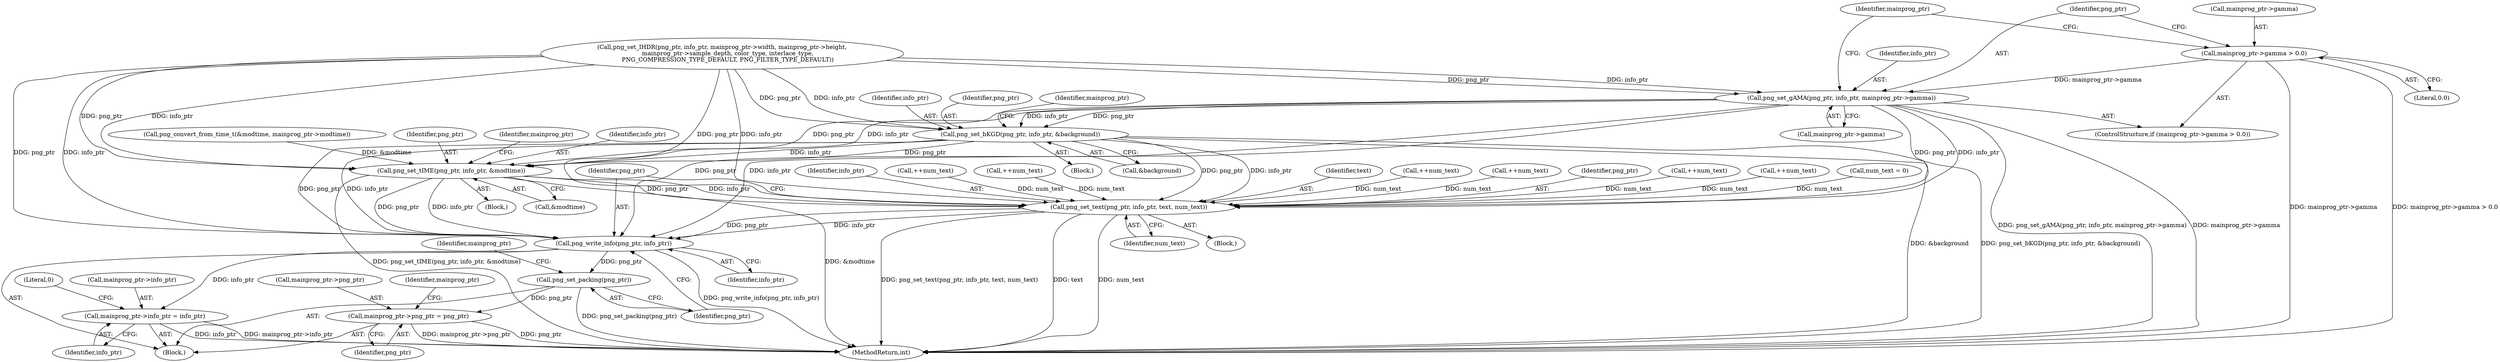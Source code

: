 digraph "0_Android_9d4853418ab2f754c2b63e091c29c5529b8b86ca_10@API" {
"1000234" [label="(Call,mainprog_ptr->gamma > 0.0)"];
"1000239" [label="(Call,png_set_gAMA(png_ptr, info_ptr, mainprog_ptr->gamma))"];
"1000272" [label="(Call,png_set_bKGD(png_ptr, info_ptr, &background))"];
"1000289" [label="(Call,png_set_tIME(png_ptr, info_ptr, &modtime))"];
"1000496" [label="(Call,png_set_text(png_ptr, info_ptr, text, num_text))"];
"1000501" [label="(Call,png_write_info(png_ptr, info_ptr))"];
"1000504" [label="(Call,png_set_packing(png_ptr))"];
"1000506" [label="(Call,mainprog_ptr->png_ptr = png_ptr)"];
"1000511" [label="(Call,mainprog_ptr->info_ptr = info_ptr)"];
"1000296" [label="(Identifier,mainprog_ptr)"];
"1000508" [label="(Identifier,mainprog_ptr)"];
"1000249" [label="(Block,)"];
"1000506" [label="(Call,mainprog_ptr->png_ptr = png_ptr)"];
"1000515" [label="(Identifier,info_ptr)"];
"1000499" [label="(Identifier,text)"];
"1000118" [label="(Block,)"];
"1000275" [label="(Call,&background)"];
"1000507" [label="(Call,mainprog_ptr->png_ptr)"];
"1000289" [label="(Call,png_set_tIME(png_ptr, info_ptr, &modtime))"];
"1000217" [label="(Call,png_set_IHDR(png_ptr, info_ptr, mainprog_ptr->width, mainprog_ptr->height,\n      mainprog_ptr->sample_depth, color_type, interlace_type,\n      PNG_COMPRESSION_TYPE_DEFAULT, PNG_FILTER_TYPE_DEFAULT))"];
"1000512" [label="(Call,mainprog_ptr->info_ptr)"];
"1000334" [label="(Call,++num_text)"];
"1000298" [label="(Block,)"];
"1000503" [label="(Identifier,info_ptr)"];
"1000235" [label="(Call,mainprog_ptr->gamma)"];
"1000233" [label="(ControlStructure,if (mainprog_ptr->gamma > 0.0))"];
"1000247" [label="(Identifier,mainprog_ptr)"];
"1000518" [label="(MethodReturn,int)"];
"1000430" [label="(Call,++num_text)"];
"1000241" [label="(Identifier,info_ptr)"];
"1000497" [label="(Identifier,png_ptr)"];
"1000274" [label="(Identifier,info_ptr)"];
"1000517" [label="(Literal,0)"];
"1000494" [label="(Call,++num_text)"];
"1000398" [label="(Call,++num_text)"];
"1000281" [label="(Block,)"];
"1000504" [label="(Call,png_set_packing(png_ptr))"];
"1000273" [label="(Identifier,png_ptr)"];
"1000292" [label="(Call,&modtime)"];
"1000511" [label="(Call,mainprog_ptr->info_ptr = info_ptr)"];
"1000510" [label="(Identifier,png_ptr)"];
"1000500" [label="(Identifier,num_text)"];
"1000301" [label="(Call,num_text = 0)"];
"1000239" [label="(Call,png_set_gAMA(png_ptr, info_ptr, mainprog_ptr->gamma))"];
"1000272" [label="(Call,png_set_bKGD(png_ptr, info_ptr, &background))"];
"1000242" [label="(Call,mainprog_ptr->gamma)"];
"1000238" [label="(Literal,0.0)"];
"1000279" [label="(Identifier,mainprog_ptr)"];
"1000513" [label="(Identifier,mainprog_ptr)"];
"1000234" [label="(Call,mainprog_ptr->gamma > 0.0)"];
"1000291" [label="(Identifier,info_ptr)"];
"1000505" [label="(Identifier,png_ptr)"];
"1000283" [label="(Call,png_convert_from_time_t(&modtime, mainprog_ptr->modtime))"];
"1000240" [label="(Identifier,png_ptr)"];
"1000290" [label="(Identifier,png_ptr)"];
"1000501" [label="(Call,png_write_info(png_ptr, info_ptr))"];
"1000498" [label="(Identifier,info_ptr)"];
"1000502" [label="(Identifier,png_ptr)"];
"1000462" [label="(Call,++num_text)"];
"1000496" [label="(Call,png_set_text(png_ptr, info_ptr, text, num_text))"];
"1000366" [label="(Call,++num_text)"];
"1000234" -> "1000233"  [label="AST: "];
"1000234" -> "1000238"  [label="CFG: "];
"1000235" -> "1000234"  [label="AST: "];
"1000238" -> "1000234"  [label="AST: "];
"1000240" -> "1000234"  [label="CFG: "];
"1000247" -> "1000234"  [label="CFG: "];
"1000234" -> "1000518"  [label="DDG: mainprog_ptr->gamma"];
"1000234" -> "1000518"  [label="DDG: mainprog_ptr->gamma > 0.0"];
"1000234" -> "1000239"  [label="DDG: mainprog_ptr->gamma"];
"1000239" -> "1000233"  [label="AST: "];
"1000239" -> "1000242"  [label="CFG: "];
"1000240" -> "1000239"  [label="AST: "];
"1000241" -> "1000239"  [label="AST: "];
"1000242" -> "1000239"  [label="AST: "];
"1000247" -> "1000239"  [label="CFG: "];
"1000239" -> "1000518"  [label="DDG: png_set_gAMA(png_ptr, info_ptr, mainprog_ptr->gamma)"];
"1000239" -> "1000518"  [label="DDG: mainprog_ptr->gamma"];
"1000217" -> "1000239"  [label="DDG: png_ptr"];
"1000217" -> "1000239"  [label="DDG: info_ptr"];
"1000239" -> "1000272"  [label="DDG: png_ptr"];
"1000239" -> "1000272"  [label="DDG: info_ptr"];
"1000239" -> "1000289"  [label="DDG: png_ptr"];
"1000239" -> "1000289"  [label="DDG: info_ptr"];
"1000239" -> "1000496"  [label="DDG: png_ptr"];
"1000239" -> "1000496"  [label="DDG: info_ptr"];
"1000239" -> "1000501"  [label="DDG: png_ptr"];
"1000239" -> "1000501"  [label="DDG: info_ptr"];
"1000272" -> "1000249"  [label="AST: "];
"1000272" -> "1000275"  [label="CFG: "];
"1000273" -> "1000272"  [label="AST: "];
"1000274" -> "1000272"  [label="AST: "];
"1000275" -> "1000272"  [label="AST: "];
"1000279" -> "1000272"  [label="CFG: "];
"1000272" -> "1000518"  [label="DDG: &background"];
"1000272" -> "1000518"  [label="DDG: png_set_bKGD(png_ptr, info_ptr, &background)"];
"1000217" -> "1000272"  [label="DDG: png_ptr"];
"1000217" -> "1000272"  [label="DDG: info_ptr"];
"1000272" -> "1000289"  [label="DDG: png_ptr"];
"1000272" -> "1000289"  [label="DDG: info_ptr"];
"1000272" -> "1000496"  [label="DDG: png_ptr"];
"1000272" -> "1000496"  [label="DDG: info_ptr"];
"1000272" -> "1000501"  [label="DDG: png_ptr"];
"1000272" -> "1000501"  [label="DDG: info_ptr"];
"1000289" -> "1000281"  [label="AST: "];
"1000289" -> "1000292"  [label="CFG: "];
"1000290" -> "1000289"  [label="AST: "];
"1000291" -> "1000289"  [label="AST: "];
"1000292" -> "1000289"  [label="AST: "];
"1000296" -> "1000289"  [label="CFG: "];
"1000289" -> "1000518"  [label="DDG: &modtime"];
"1000289" -> "1000518"  [label="DDG: png_set_tIME(png_ptr, info_ptr, &modtime)"];
"1000217" -> "1000289"  [label="DDG: png_ptr"];
"1000217" -> "1000289"  [label="DDG: info_ptr"];
"1000283" -> "1000289"  [label="DDG: &modtime"];
"1000289" -> "1000496"  [label="DDG: png_ptr"];
"1000289" -> "1000496"  [label="DDG: info_ptr"];
"1000289" -> "1000501"  [label="DDG: png_ptr"];
"1000289" -> "1000501"  [label="DDG: info_ptr"];
"1000496" -> "1000298"  [label="AST: "];
"1000496" -> "1000500"  [label="CFG: "];
"1000497" -> "1000496"  [label="AST: "];
"1000498" -> "1000496"  [label="AST: "];
"1000499" -> "1000496"  [label="AST: "];
"1000500" -> "1000496"  [label="AST: "];
"1000502" -> "1000496"  [label="CFG: "];
"1000496" -> "1000518"  [label="DDG: png_set_text(png_ptr, info_ptr, text, num_text)"];
"1000496" -> "1000518"  [label="DDG: text"];
"1000496" -> "1000518"  [label="DDG: num_text"];
"1000217" -> "1000496"  [label="DDG: png_ptr"];
"1000217" -> "1000496"  [label="DDG: info_ptr"];
"1000462" -> "1000496"  [label="DDG: num_text"];
"1000494" -> "1000496"  [label="DDG: num_text"];
"1000334" -> "1000496"  [label="DDG: num_text"];
"1000398" -> "1000496"  [label="DDG: num_text"];
"1000301" -> "1000496"  [label="DDG: num_text"];
"1000366" -> "1000496"  [label="DDG: num_text"];
"1000430" -> "1000496"  [label="DDG: num_text"];
"1000496" -> "1000501"  [label="DDG: png_ptr"];
"1000496" -> "1000501"  [label="DDG: info_ptr"];
"1000501" -> "1000118"  [label="AST: "];
"1000501" -> "1000503"  [label="CFG: "];
"1000502" -> "1000501"  [label="AST: "];
"1000503" -> "1000501"  [label="AST: "];
"1000505" -> "1000501"  [label="CFG: "];
"1000501" -> "1000518"  [label="DDG: png_write_info(png_ptr, info_ptr)"];
"1000217" -> "1000501"  [label="DDG: png_ptr"];
"1000217" -> "1000501"  [label="DDG: info_ptr"];
"1000501" -> "1000504"  [label="DDG: png_ptr"];
"1000501" -> "1000511"  [label="DDG: info_ptr"];
"1000504" -> "1000118"  [label="AST: "];
"1000504" -> "1000505"  [label="CFG: "];
"1000505" -> "1000504"  [label="AST: "];
"1000508" -> "1000504"  [label="CFG: "];
"1000504" -> "1000518"  [label="DDG: png_set_packing(png_ptr)"];
"1000504" -> "1000506"  [label="DDG: png_ptr"];
"1000506" -> "1000118"  [label="AST: "];
"1000506" -> "1000510"  [label="CFG: "];
"1000507" -> "1000506"  [label="AST: "];
"1000510" -> "1000506"  [label="AST: "];
"1000513" -> "1000506"  [label="CFG: "];
"1000506" -> "1000518"  [label="DDG: mainprog_ptr->png_ptr"];
"1000506" -> "1000518"  [label="DDG: png_ptr"];
"1000511" -> "1000118"  [label="AST: "];
"1000511" -> "1000515"  [label="CFG: "];
"1000512" -> "1000511"  [label="AST: "];
"1000515" -> "1000511"  [label="AST: "];
"1000517" -> "1000511"  [label="CFG: "];
"1000511" -> "1000518"  [label="DDG: info_ptr"];
"1000511" -> "1000518"  [label="DDG: mainprog_ptr->info_ptr"];
}
